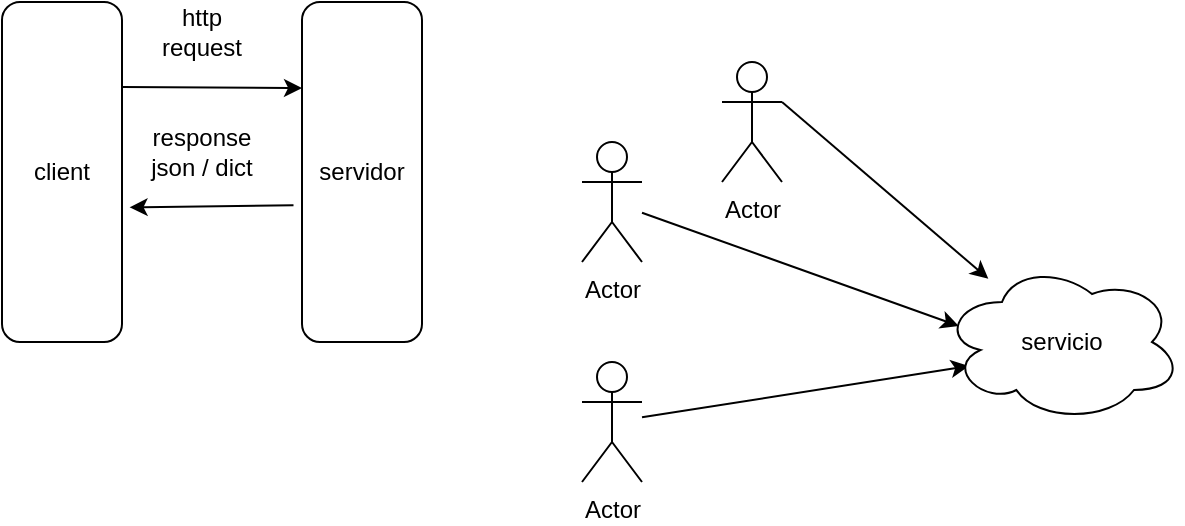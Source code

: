 <mxfile>
    <diagram id="tjKZeve6c7sUaOuT8syy" name="Page-1">
        <mxGraphModel dx="660" dy="219" grid="1" gridSize="10" guides="1" tooltips="1" connect="1" arrows="1" fold="1" page="1" pageScale="1" pageWidth="827" pageHeight="1169" math="0" shadow="0">
            <root>
                <mxCell id="0"/>
                <mxCell id="1" parent="0"/>
                <mxCell id="2" value="client" style="rounded=1;whiteSpace=wrap;html=1;" parent="1" vertex="1">
                    <mxGeometry x="40" y="50" width="60" height="170" as="geometry"/>
                </mxCell>
                <mxCell id="3" value="servidor" style="rounded=1;whiteSpace=wrap;html=1;" parent="1" vertex="1">
                    <mxGeometry x="190" y="50" width="60" height="170" as="geometry"/>
                </mxCell>
                <mxCell id="5" value="" style="endArrow=classic;html=1;exitX=1;exitY=0.25;exitDx=0;exitDy=0;" parent="1" source="2" edge="1">
                    <mxGeometry width="50" height="50" relative="1" as="geometry">
                        <mxPoint x="260" y="150" as="sourcePoint"/>
                        <mxPoint x="190" y="93" as="targetPoint"/>
                    </mxGeometry>
                </mxCell>
                <mxCell id="6" value="http request" style="text;html=1;strokeColor=none;fillColor=none;align=center;verticalAlign=middle;whiteSpace=wrap;rounded=0;" parent="1" vertex="1">
                    <mxGeometry x="110" y="50" width="60" height="30" as="geometry"/>
                </mxCell>
                <mxCell id="7" value="" style="endArrow=classic;html=1;exitX=-0.071;exitY=0.598;exitDx=0;exitDy=0;entryX=1.063;entryY=0.604;entryDx=0;entryDy=0;entryPerimeter=0;exitPerimeter=0;" parent="1" source="3" target="2" edge="1">
                    <mxGeometry width="50" height="50" relative="1" as="geometry">
                        <mxPoint x="110" y="102.5" as="sourcePoint"/>
                        <mxPoint x="200" y="103" as="targetPoint"/>
                    </mxGeometry>
                </mxCell>
                <mxCell id="8" value="response&lt;br&gt;json / dict" style="text;html=1;strokeColor=none;fillColor=none;align=center;verticalAlign=middle;whiteSpace=wrap;rounded=0;" parent="1" vertex="1">
                    <mxGeometry x="110" y="110" width="60" height="30" as="geometry"/>
                </mxCell>
                <mxCell id="14" style="edgeStyle=none;html=1;entryX=0.07;entryY=0.4;entryDx=0;entryDy=0;entryPerimeter=0;" edge="1" parent="1" source="9" target="12">
                    <mxGeometry relative="1" as="geometry"/>
                </mxCell>
                <mxCell id="9" value="Actor" style="shape=umlActor;verticalLabelPosition=bottom;verticalAlign=top;html=1;outlineConnect=0;" vertex="1" parent="1">
                    <mxGeometry x="330" y="120" width="30" height="60" as="geometry"/>
                </mxCell>
                <mxCell id="15" style="edgeStyle=none;html=1;entryX=0.112;entryY=0.65;entryDx=0;entryDy=0;entryPerimeter=0;" edge="1" parent="1" source="10" target="12">
                    <mxGeometry relative="1" as="geometry"/>
                </mxCell>
                <mxCell id="10" value="Actor" style="shape=umlActor;verticalLabelPosition=bottom;verticalAlign=top;html=1;outlineConnect=0;" vertex="1" parent="1">
                    <mxGeometry x="330" y="230" width="30" height="60" as="geometry"/>
                </mxCell>
                <mxCell id="13" style="edgeStyle=none;html=1;exitX=1;exitY=0.333;exitDx=0;exitDy=0;exitPerimeter=0;" edge="1" parent="1" source="11" target="12">
                    <mxGeometry relative="1" as="geometry"/>
                </mxCell>
                <mxCell id="11" value="Actor" style="shape=umlActor;verticalLabelPosition=bottom;verticalAlign=top;html=1;outlineConnect=0;" vertex="1" parent="1">
                    <mxGeometry x="400" y="80" width="30" height="60" as="geometry"/>
                </mxCell>
                <mxCell id="12" value="servicio" style="ellipse;shape=cloud;whiteSpace=wrap;html=1;" vertex="1" parent="1">
                    <mxGeometry x="510" y="180" width="120" height="80" as="geometry"/>
                </mxCell>
            </root>
        </mxGraphModel>
    </diagram>
</mxfile>